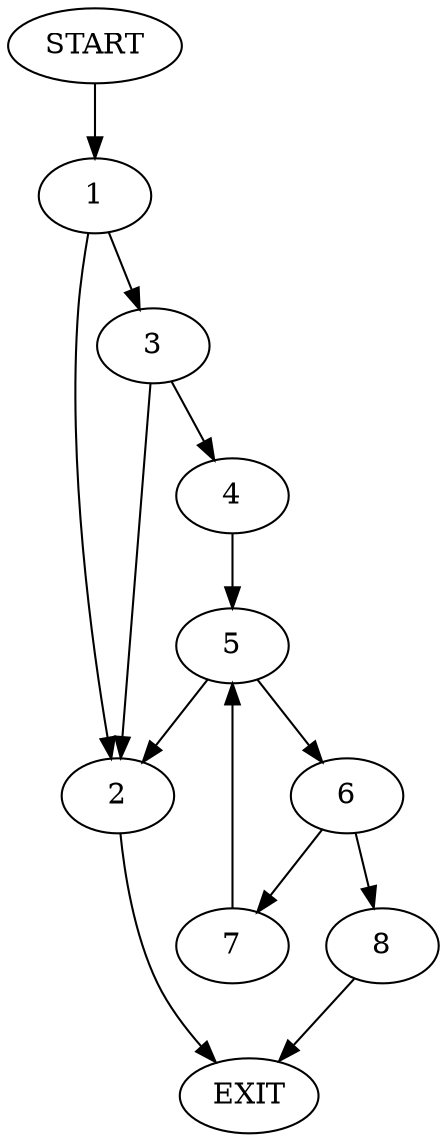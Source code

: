 digraph {
0 [label="START"]
9 [label="EXIT"]
0 -> 1
1 -> 2
1 -> 3
3 -> 2
3 -> 4
2 -> 9
4 -> 5
5 -> 2
5 -> 6
6 -> 7
6 -> 8
7 -> 5
8 -> 9
}
